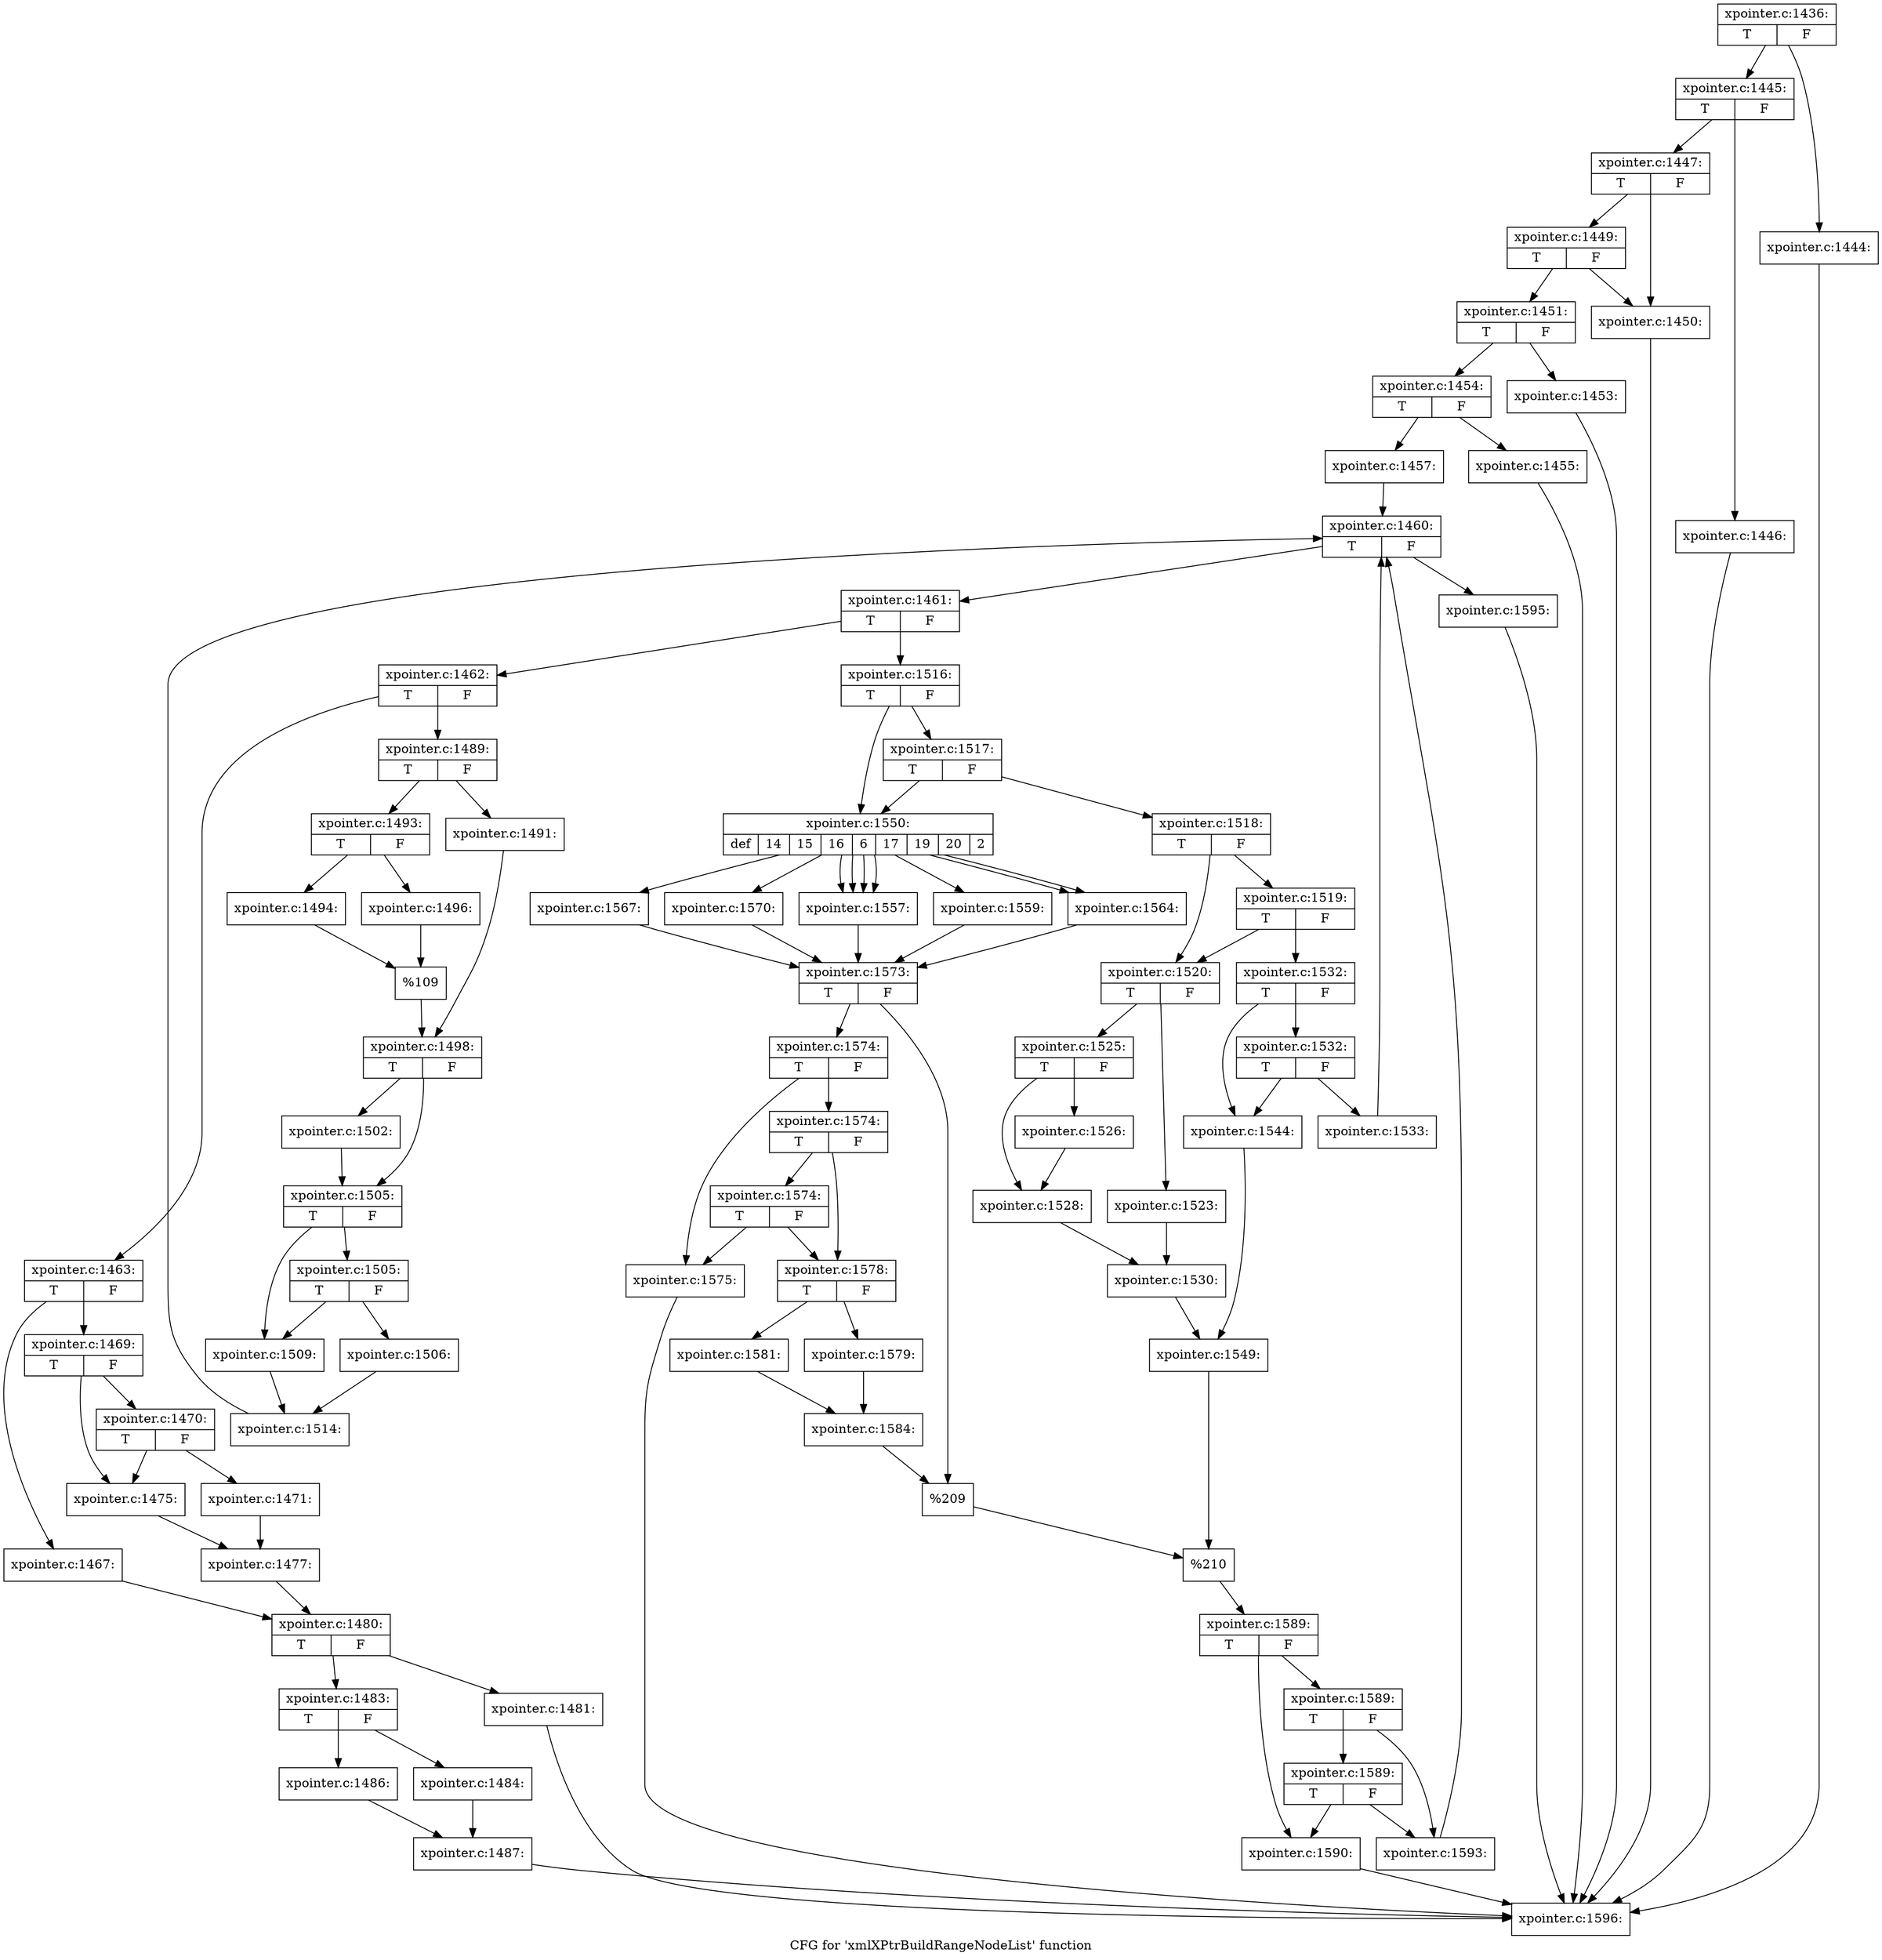 digraph "CFG for 'xmlXPtrBuildRangeNodeList' function" {
	label="CFG for 'xmlXPtrBuildRangeNodeList' function";

	Node0x521e110 [shape=record,label="{xpointer.c:1436:|{<s0>T|<s1>F}}"];
	Node0x521e110 -> Node0x5223aa0;
	Node0x521e110 -> Node0x5223af0;
	Node0x5223aa0 [shape=record,label="{xpointer.c:1444:}"];
	Node0x5223aa0 -> Node0x521dbd0;
	Node0x5223af0 [shape=record,label="{xpointer.c:1445:|{<s0>T|<s1>F}}"];
	Node0x5223af0 -> Node0x5223f50;
	Node0x5223af0 -> Node0x5223fa0;
	Node0x5223f50 [shape=record,label="{xpointer.c:1446:}"];
	Node0x5223f50 -> Node0x521dbd0;
	Node0x5223fa0 [shape=record,label="{xpointer.c:1447:|{<s0>T|<s1>F}}"];
	Node0x5223fa0 -> Node0x5224860;
	Node0x5223fa0 -> Node0x5224900;
	Node0x5224900 [shape=record,label="{xpointer.c:1449:|{<s0>T|<s1>F}}"];
	Node0x5224900 -> Node0x5224860;
	Node0x5224900 -> Node0x52248b0;
	Node0x5224860 [shape=record,label="{xpointer.c:1450:}"];
	Node0x5224860 -> Node0x521dbd0;
	Node0x52248b0 [shape=record,label="{xpointer.c:1451:|{<s0>T|<s1>F}}"];
	Node0x52248b0 -> Node0x52253f0;
	Node0x52248b0 -> Node0x5225440;
	Node0x52253f0 [shape=record,label="{xpointer.c:1453:}"];
	Node0x52253f0 -> Node0x521dbd0;
	Node0x5225440 [shape=record,label="{xpointer.c:1454:|{<s0>T|<s1>F}}"];
	Node0x5225440 -> Node0x5225a30;
	Node0x5225440 -> Node0x5225a80;
	Node0x5225a30 [shape=record,label="{xpointer.c:1455:}"];
	Node0x5225a30 -> Node0x521dbd0;
	Node0x5225a80 [shape=record,label="{xpointer.c:1457:}"];
	Node0x5225a80 -> Node0x5226650;
	Node0x5226650 [shape=record,label="{xpointer.c:1460:|{<s0>T|<s1>F}}"];
	Node0x5226650 -> Node0x5226a40;
	Node0x5226650 -> Node0x5226870;
	Node0x5226a40 [shape=record,label="{xpointer.c:1461:|{<s0>T|<s1>F}}"];
	Node0x5226a40 -> Node0x5226c00;
	Node0x5226a40 -> Node0x5226ca0;
	Node0x5226c00 [shape=record,label="{xpointer.c:1462:|{<s0>T|<s1>F}}"];
	Node0x5226c00 -> Node0x5226fe0;
	Node0x5226c00 -> Node0x5227080;
	Node0x5226fe0 [shape=record,label="{xpointer.c:1463:|{<s0>T|<s1>F}}"];
	Node0x5226fe0 -> Node0x5227c90;
	Node0x5226fe0 -> Node0x5227d30;
	Node0x5227c90 [shape=record,label="{xpointer.c:1467:}"];
	Node0x5227c90 -> Node0x5227ce0;
	Node0x5227d30 [shape=record,label="{xpointer.c:1469:|{<s0>T|<s1>F}}"];
	Node0x5227d30 -> Node0x5228e50;
	Node0x5227d30 -> Node0x5228e00;
	Node0x5228e50 [shape=record,label="{xpointer.c:1470:|{<s0>T|<s1>F}}"];
	Node0x5228e50 -> Node0x5228980;
	Node0x5228e50 -> Node0x5228e00;
	Node0x5228980 [shape=record,label="{xpointer.c:1471:}"];
	Node0x5228980 -> Node0x5228cb0;
	Node0x5228e00 [shape=record,label="{xpointer.c:1475:}"];
	Node0x5228e00 -> Node0x5228cb0;
	Node0x5228cb0 [shape=record,label="{xpointer.c:1477:}"];
	Node0x5228cb0 -> Node0x5227ce0;
	Node0x5227ce0 [shape=record,label="{xpointer.c:1480:|{<s0>T|<s1>F}}"];
	Node0x5227ce0 -> Node0x522a1c0;
	Node0x5227ce0 -> Node0x522a210;
	Node0x522a1c0 [shape=record,label="{xpointer.c:1481:}"];
	Node0x522a1c0 -> Node0x521dbd0;
	Node0x522a210 [shape=record,label="{xpointer.c:1483:|{<s0>T|<s1>F}}"];
	Node0x522a210 -> Node0x522a6c0;
	Node0x522a210 -> Node0x522a760;
	Node0x522a6c0 [shape=record,label="{xpointer.c:1484:}"];
	Node0x522a6c0 -> Node0x522a710;
	Node0x522a760 [shape=record,label="{xpointer.c:1486:}"];
	Node0x522a760 -> Node0x522a710;
	Node0x522a710 [shape=record,label="{xpointer.c:1487:}"];
	Node0x522a710 -> Node0x521dbd0;
	Node0x5227080 [shape=record,label="{xpointer.c:1489:|{<s0>T|<s1>F}}"];
	Node0x5227080 -> Node0x522b000;
	Node0x5227080 -> Node0x522b2e0;
	Node0x522b000 [shape=record,label="{xpointer.c:1491:}"];
	Node0x522b000 -> Node0x522b330;
	Node0x522b2e0 [shape=record,label="{xpointer.c:1493:|{<s0>T|<s1>F}}"];
	Node0x522b2e0 -> Node0x522bb40;
	Node0x522b2e0 -> Node0x522bbe0;
	Node0x522bb40 [shape=record,label="{xpointer.c:1494:}"];
	Node0x522bb40 -> Node0x522bb90;
	Node0x522bbe0 [shape=record,label="{xpointer.c:1496:}"];
	Node0x522bbe0 -> Node0x522bb90;
	Node0x522bb90 [shape=record,label="{%109}"];
	Node0x522bb90 -> Node0x522b330;
	Node0x522b330 [shape=record,label="{xpointer.c:1498:|{<s0>T|<s1>F}}"];
	Node0x522b330 -> Node0x522c6d0;
	Node0x522b330 -> Node0x522c720;
	Node0x522c6d0 [shape=record,label="{xpointer.c:1502:}"];
	Node0x522c6d0 -> Node0x522c720;
	Node0x522c720 [shape=record,label="{xpointer.c:1505:|{<s0>T|<s1>F}}"];
	Node0x522c720 -> Node0x522d0a0;
	Node0x522c720 -> Node0x522d050;
	Node0x522d0a0 [shape=record,label="{xpointer.c:1505:|{<s0>T|<s1>F}}"];
	Node0x522d0a0 -> Node0x522cfb0;
	Node0x522d0a0 -> Node0x522d050;
	Node0x522cfb0 [shape=record,label="{xpointer.c:1506:}"];
	Node0x522cfb0 -> Node0x522d000;
	Node0x522d050 [shape=record,label="{xpointer.c:1509:}"];
	Node0x522d050 -> Node0x522d000;
	Node0x522d000 [shape=record,label="{xpointer.c:1514:}"];
	Node0x522d000 -> Node0x5226650;
	Node0x5226ca0 [shape=record,label="{xpointer.c:1516:|{<s0>T|<s1>F}}"];
	Node0x5226ca0 -> Node0x522e1a0;
	Node0x5226ca0 -> Node0x522e150;
	Node0x522e1a0 [shape=record,label="{xpointer.c:1517:|{<s0>T|<s1>F}}"];
	Node0x522e1a0 -> Node0x5227030;
	Node0x522e1a0 -> Node0x522e150;
	Node0x5227030 [shape=record,label="{xpointer.c:1518:|{<s0>T|<s1>F}}"];
	Node0x5227030 -> Node0x522e770;
	Node0x5227030 -> Node0x522e860;
	Node0x522e860 [shape=record,label="{xpointer.c:1519:|{<s0>T|<s1>F}}"];
	Node0x522e860 -> Node0x522e770;
	Node0x522e860 -> Node0x522e810;
	Node0x522e770 [shape=record,label="{xpointer.c:1520:|{<s0>T|<s1>F}}"];
	Node0x522e770 -> Node0x522f2b0;
	Node0x522e770 -> Node0x522f350;
	Node0x522f2b0 [shape=record,label="{xpointer.c:1523:}"];
	Node0x522f2b0 -> Node0x522f300;
	Node0x522f350 [shape=record,label="{xpointer.c:1525:|{<s0>T|<s1>F}}"];
	Node0x522f350 -> Node0x522f9f0;
	Node0x522f350 -> Node0x522fa40;
	Node0x522f9f0 [shape=record,label="{xpointer.c:1526:}"];
	Node0x522f9f0 -> Node0x522fa40;
	Node0x522fa40 [shape=record,label="{xpointer.c:1528:}"];
	Node0x522fa40 -> Node0x522f300;
	Node0x522f300 [shape=record,label="{xpointer.c:1530:}"];
	Node0x522f300 -> Node0x522e7c0;
	Node0x522e810 [shape=record,label="{xpointer.c:1532:|{<s0>T|<s1>F}}"];
	Node0x522e810 -> Node0x52310d0;
	Node0x522e810 -> Node0x5231080;
	Node0x52310d0 [shape=record,label="{xpointer.c:1532:|{<s0>T|<s1>F}}"];
	Node0x52310d0 -> Node0x5230ad0;
	Node0x52310d0 -> Node0x5231080;
	Node0x5230ad0 [shape=record,label="{xpointer.c:1533:}"];
	Node0x5230ad0 -> Node0x5226650;
	Node0x5231080 [shape=record,label="{xpointer.c:1544:}"];
	Node0x5231080 -> Node0x522e7c0;
	Node0x522e7c0 [shape=record,label="{xpointer.c:1549:}"];
	Node0x522e7c0 -> Node0x522e100;
	Node0x522e150 [shape=record,label="{xpointer.c:1550:|{<s0>def|<s1>14|<s2>15|<s3>16|<s4>6|<s5>17|<s6>19|<s7>20|<s8>2}}"];
	Node0x522e150 -> Node0x5232d20;
	Node0x522e150 -> Node0x5233020;
	Node0x522e150 -> Node0x5233020;
	Node0x522e150 -> Node0x5233020;
	Node0x522e150 -> Node0x5233020;
	Node0x522e150 -> Node0x5233100;
	Node0x522e150 -> Node0x5233480;
	Node0x522e150 -> Node0x5233480;
	Node0x522e150 -> Node0x5233560;
	Node0x5233020 [shape=record,label="{xpointer.c:1557:}"];
	Node0x5233020 -> Node0x5232b10;
	Node0x5233100 [shape=record,label="{xpointer.c:1559:}"];
	Node0x5233100 -> Node0x5232b10;
	Node0x5233480 [shape=record,label="{xpointer.c:1564:}"];
	Node0x5233480 -> Node0x5232b10;
	Node0x5233560 [shape=record,label="{xpointer.c:1567:}"];
	Node0x5233560 -> Node0x5232b10;
	Node0x5232d20 [shape=record,label="{xpointer.c:1570:}"];
	Node0x5232d20 -> Node0x5232b10;
	Node0x5232b10 [shape=record,label="{xpointer.c:1573:|{<s0>T|<s1>F}}"];
	Node0x5232b10 -> Node0x5233ca0;
	Node0x5232b10 -> Node0x5233cf0;
	Node0x5233ca0 [shape=record,label="{xpointer.c:1574:|{<s0>T|<s1>F}}"];
	Node0x5233ca0 -> Node0x5234030;
	Node0x5233ca0 -> Node0x52340d0;
	Node0x52340d0 [shape=record,label="{xpointer.c:1574:|{<s0>T|<s1>F}}"];
	Node0x52340d0 -> Node0x5234380;
	Node0x52340d0 -> Node0x5234080;
	Node0x5234380 [shape=record,label="{xpointer.c:1574:|{<s0>T|<s1>F}}"];
	Node0x5234380 -> Node0x5234030;
	Node0x5234380 -> Node0x5234080;
	Node0x5234030 [shape=record,label="{xpointer.c:1575:}"];
	Node0x5234030 -> Node0x521dbd0;
	Node0x5234080 [shape=record,label="{xpointer.c:1578:|{<s0>T|<s1>F}}"];
	Node0x5234080 -> Node0x5234ca0;
	Node0x5234080 -> Node0x5234d40;
	Node0x5234ca0 [shape=record,label="{xpointer.c:1579:}"];
	Node0x5234ca0 -> Node0x5234cf0;
	Node0x5234d40 [shape=record,label="{xpointer.c:1581:}"];
	Node0x5234d40 -> Node0x5234cf0;
	Node0x5234cf0 [shape=record,label="{xpointer.c:1584:}"];
	Node0x5234cf0 -> Node0x5233cf0;
	Node0x5233cf0 [shape=record,label="{%209}"];
	Node0x5233cf0 -> Node0x522e100;
	Node0x522e100 [shape=record,label="{%210}"];
	Node0x522e100 -> Node0x5226c50;
	Node0x5226c50 [shape=record,label="{xpointer.c:1589:|{<s0>T|<s1>F}}"];
	Node0x5226c50 -> Node0x5235960;
	Node0x5226c50 -> Node0x5235a00;
	Node0x5235a00 [shape=record,label="{xpointer.c:1589:|{<s0>T|<s1>F}}"];
	Node0x5235a00 -> Node0x5235d10;
	Node0x5235a00 -> Node0x52359b0;
	Node0x5235d10 [shape=record,label="{xpointer.c:1589:|{<s0>T|<s1>F}}"];
	Node0x5235d10 -> Node0x5235960;
	Node0x5235d10 -> Node0x52359b0;
	Node0x5235960 [shape=record,label="{xpointer.c:1590:}"];
	Node0x5235960 -> Node0x521dbd0;
	Node0x52359b0 [shape=record,label="{xpointer.c:1593:}"];
	Node0x52359b0 -> Node0x5226650;
	Node0x5226870 [shape=record,label="{xpointer.c:1595:}"];
	Node0x5226870 -> Node0x521dbd0;
	Node0x521dbd0 [shape=record,label="{xpointer.c:1596:}"];
}
